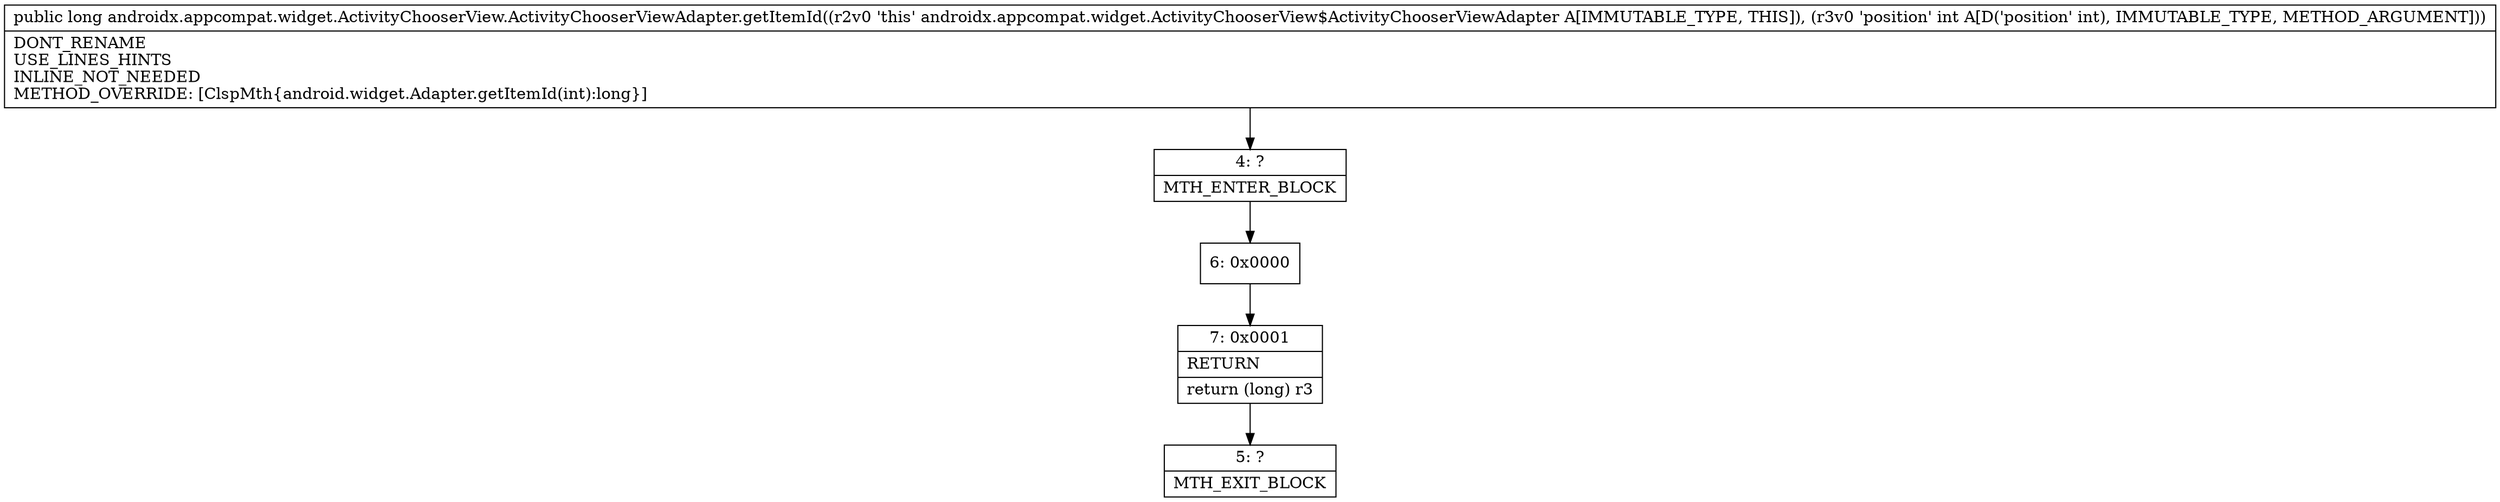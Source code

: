 digraph "CFG forandroidx.appcompat.widget.ActivityChooserView.ActivityChooserViewAdapter.getItemId(I)J" {
Node_4 [shape=record,label="{4\:\ ?|MTH_ENTER_BLOCK\l}"];
Node_6 [shape=record,label="{6\:\ 0x0000}"];
Node_7 [shape=record,label="{7\:\ 0x0001|RETURN\l|return (long) r3\l}"];
Node_5 [shape=record,label="{5\:\ ?|MTH_EXIT_BLOCK\l}"];
MethodNode[shape=record,label="{public long androidx.appcompat.widget.ActivityChooserView.ActivityChooserViewAdapter.getItemId((r2v0 'this' androidx.appcompat.widget.ActivityChooserView$ActivityChooserViewAdapter A[IMMUTABLE_TYPE, THIS]), (r3v0 'position' int A[D('position' int), IMMUTABLE_TYPE, METHOD_ARGUMENT]))  | DONT_RENAME\lUSE_LINES_HINTS\lINLINE_NOT_NEEDED\lMETHOD_OVERRIDE: [ClspMth\{android.widget.Adapter.getItemId(int):long\}]\l}"];
MethodNode -> Node_4;Node_4 -> Node_6;
Node_6 -> Node_7;
Node_7 -> Node_5;
}

